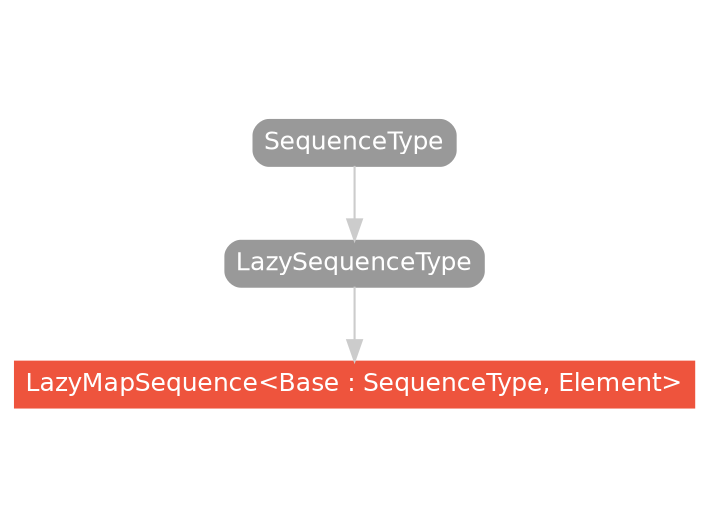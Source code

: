 strict digraph "LazyMapSequence<Base : SequenceType, Element> - Type Hierarchy - SwiftDoc.org" {
    pad="0.1,0.8"
    node [shape=box, style="filled,rounded", color="#999999", fillcolor="#999999", fontcolor=white, fontname=Helvetica, fontnames="Helvetica,sansserif", fontsize=12, margin="0.07,0.05", height="0.3"]
    edge [color="#cccccc"]
    "LazyMapSequence<Base : SequenceType, Element>" [URL="/type/LazyMapSequence/", style="filled", fillcolor="#ee543d", color="#ee543d"]
    "LazySequenceType" [URL="/protocol/LazySequenceType/"]
    "SequenceType" [URL="/protocol/SequenceType/"]    "LazySequenceType" -> "LazyMapSequence<Base : SequenceType, Element>"
    "SequenceType" -> "LazySequenceType"
    subgraph Types {
        rank = max; "LazyMapSequence<Base : SequenceType, Element>";
    }
}